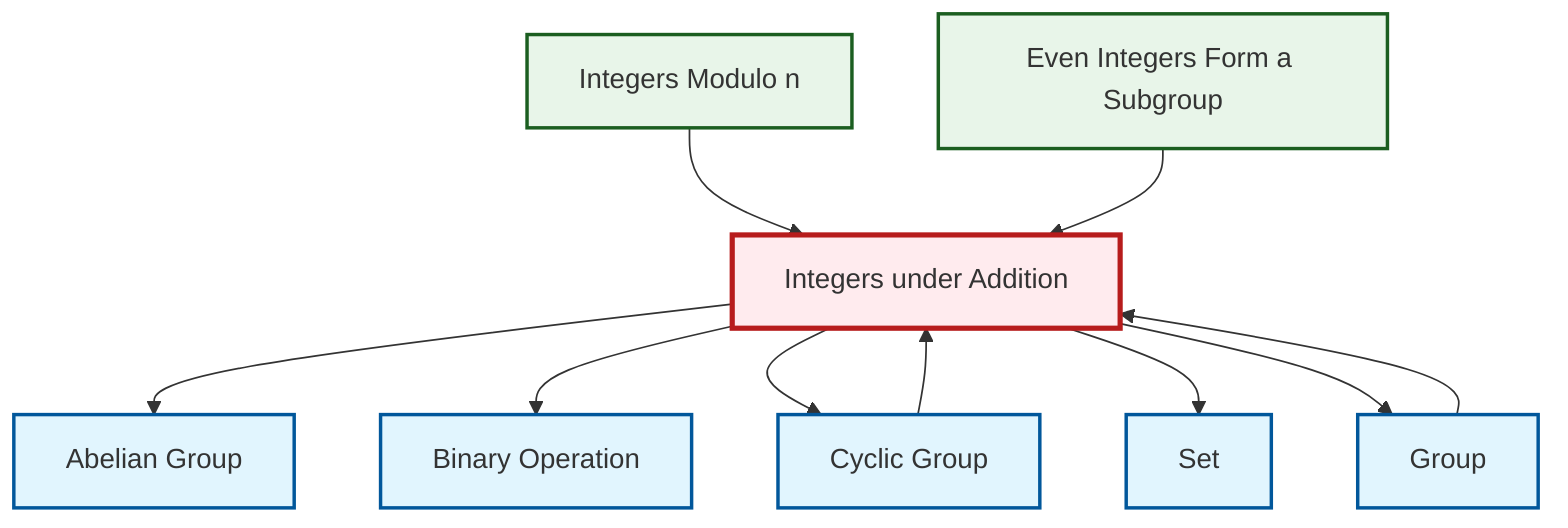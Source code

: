graph TD
    classDef definition fill:#e1f5fe,stroke:#01579b,stroke-width:2px
    classDef theorem fill:#f3e5f5,stroke:#4a148c,stroke-width:2px
    classDef axiom fill:#fff3e0,stroke:#e65100,stroke-width:2px
    classDef example fill:#e8f5e9,stroke:#1b5e20,stroke-width:2px
    classDef current fill:#ffebee,stroke:#b71c1c,stroke-width:3px
    ex-quotient-integers-mod-n["Integers Modulo n"]:::example
    def-binary-operation["Binary Operation"]:::definition
    ex-integers-addition["Integers under Addition"]:::example
    ex-even-integers-subgroup["Even Integers Form a Subgroup"]:::example
    def-abelian-group["Abelian Group"]:::definition
    def-set["Set"]:::definition
    def-cyclic-group["Cyclic Group"]:::definition
    def-group["Group"]:::definition
    def-cyclic-group --> ex-integers-addition
    ex-integers-addition --> def-abelian-group
    def-group --> ex-integers-addition
    ex-quotient-integers-mod-n --> ex-integers-addition
    ex-integers-addition --> def-binary-operation
    ex-integers-addition --> def-cyclic-group
    ex-even-integers-subgroup --> ex-integers-addition
    ex-integers-addition --> def-set
    ex-integers-addition --> def-group
    class ex-integers-addition current